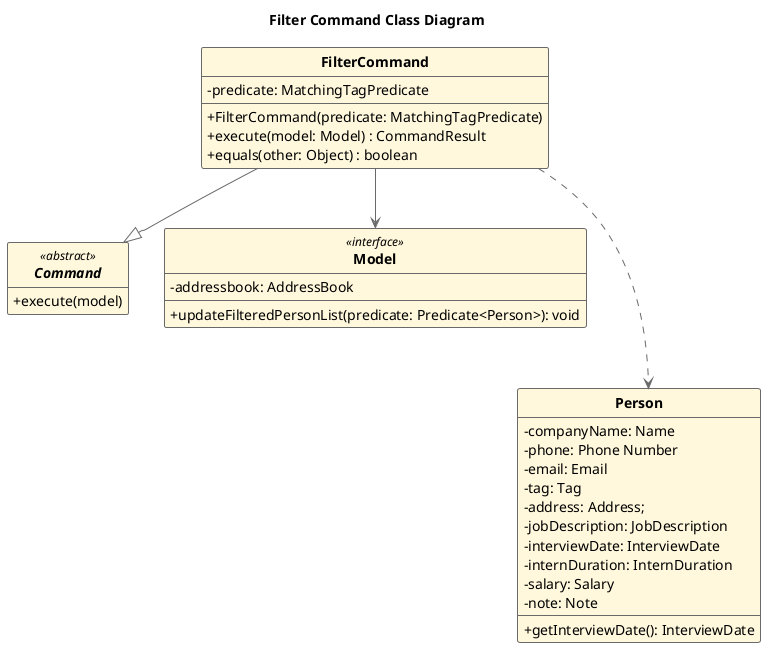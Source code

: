 @startuml

hide empty attributes
hide empty methods
hide circle

skinparam shadowing false
skinparam classFontStyle Bold
skinparam ActivityBackgroundColor Silver
skinparam ActivityBorderColor DimGray

skinparam classAttributeIconSize 0

skinparam class {
    BackgroundColor Cornsilk
    ArrowColor DimGray
    BorderThickness 1
    BorderColor DimGray
}

title "Filter Command Class Diagram"

class "FilterCommand" as Object\FilterCommand {
     - predicate: MatchingTagPredicate
     + FilterCommand(predicate: MatchingTagPredicate)
     + execute(model: Model) : CommandResult
     + equals(other: Object) : boolean
}

Interface "Command" as Object\Command <<abstract>> {
    + execute(model)
}

class "Model" as Object\Model <<interface>> {
    - addressbook: AddressBook
    + updateFilteredPersonList(predicate: Predicate<Person>): void
}

class "Person" as Object\Person {
    - companyName: Name
    - phone: Phone Number
    - email: Email
    - tag: Tag
    - address: Address;
    - jobDescription: JobDescription
    - interviewDate: InterviewDate
    - internDuration: InternDuration
    - salary: Salary
    - note: Note
    + getInterviewDate(): InterviewDate
}

Object\FilterCommand --> Object\Model
Object\FilterCommand ...> Object\Person
Object\FilterCommand --|> Object\Command

@enduml
